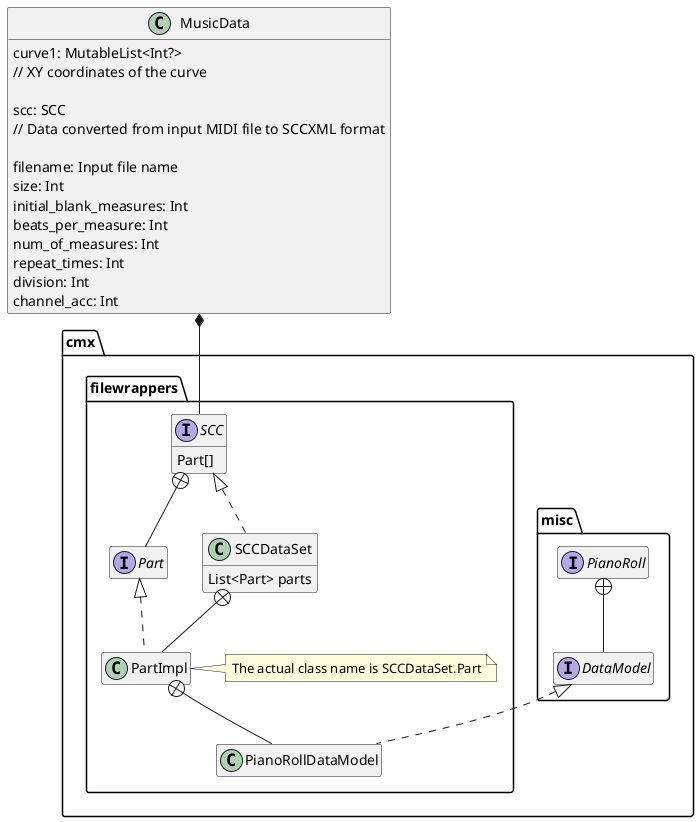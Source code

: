 @startuml
'https://plantuml.com/class-diagram
hide empty members

class MusicData {
    curve1: MutableList<Int?>
    // XY coordinates of the curve

    scc: SCC
    // Data converted from input MIDI file to SCCXML format

    filename: Input file name
    size: Int
    initial_blank_measures: Int
    beats_per_measure: Int
    num_of_measures: Int
    repeat_times: Int
    division: Int
    channel_acc: Int
}

package "cmx.misc" {
    interface PianoRoll {
    }
    interface DataModel
    PianoRoll +-- DataModel
}
package "cmx.filewrappers" {
    interface SCC {
        Part[]
    }
    interface Part
    SCC +-- Part
    class SCCDataSet implements SCC {
        List<Part> parts
    }
    class PartImpl implements Part
    SCCDataSet +-- PartImpl
    note right of PartImpl
        The actual class name is SCCDataSet.Part
    end note
    class PianoRollDataModel implements cmx.misc.DataModel
    PartImpl +-- PianoRollDataModel
}

MusicData *-- SCC

@enduml